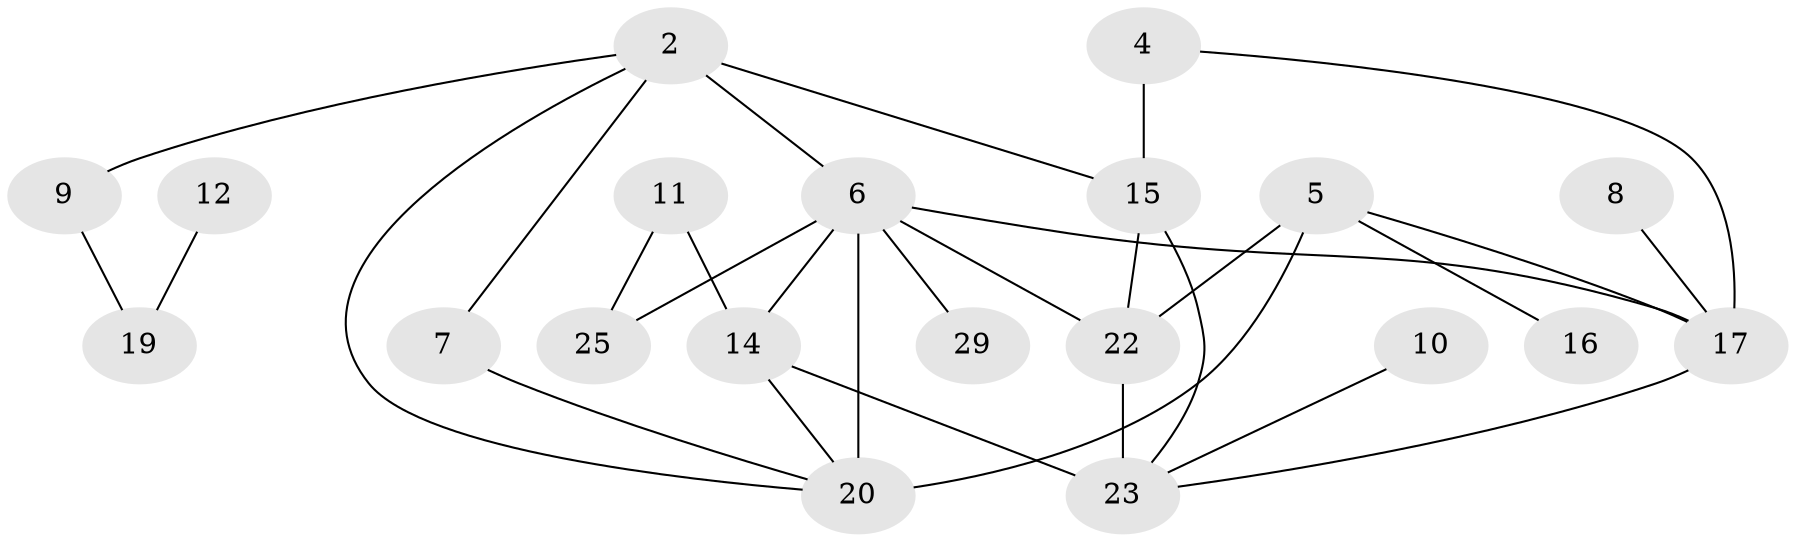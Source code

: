 // original degree distribution, {0: 0.1232876712328767, 2: 0.273972602739726, 1: 0.2328767123287671, 5: 0.0273972602739726, 4: 0.1506849315068493, 3: 0.1780821917808219, 6: 0.0136986301369863}
// Generated by graph-tools (version 1.1) at 2025/48/03/04/25 22:48:23]
// undirected, 20 vertices, 30 edges
graph export_dot {
  node [color=gray90,style=filled];
  2;
  4;
  5;
  6;
  7;
  8;
  9;
  10;
  11;
  12;
  14;
  15;
  16;
  17;
  19;
  20;
  22;
  23;
  25;
  29;
  2 -- 6 [weight=2.0];
  2 -- 7 [weight=1.0];
  2 -- 9 [weight=1.0];
  2 -- 15 [weight=1.0];
  2 -- 20 [weight=1.0];
  4 -- 15 [weight=2.0];
  4 -- 17 [weight=1.0];
  5 -- 16 [weight=1.0];
  5 -- 17 [weight=1.0];
  5 -- 20 [weight=3.0];
  5 -- 22 [weight=2.0];
  6 -- 14 [weight=2.0];
  6 -- 17 [weight=2.0];
  6 -- 20 [weight=2.0];
  6 -- 22 [weight=1.0];
  6 -- 25 [weight=1.0];
  6 -- 29 [weight=1.0];
  7 -- 20 [weight=2.0];
  8 -- 17 [weight=1.0];
  9 -- 19 [weight=1.0];
  10 -- 23 [weight=1.0];
  11 -- 14 [weight=1.0];
  11 -- 25 [weight=1.0];
  12 -- 19 [weight=1.0];
  14 -- 20 [weight=1.0];
  14 -- 23 [weight=3.0];
  15 -- 22 [weight=1.0];
  15 -- 23 [weight=1.0];
  17 -- 23 [weight=1.0];
  22 -- 23 [weight=1.0];
}
